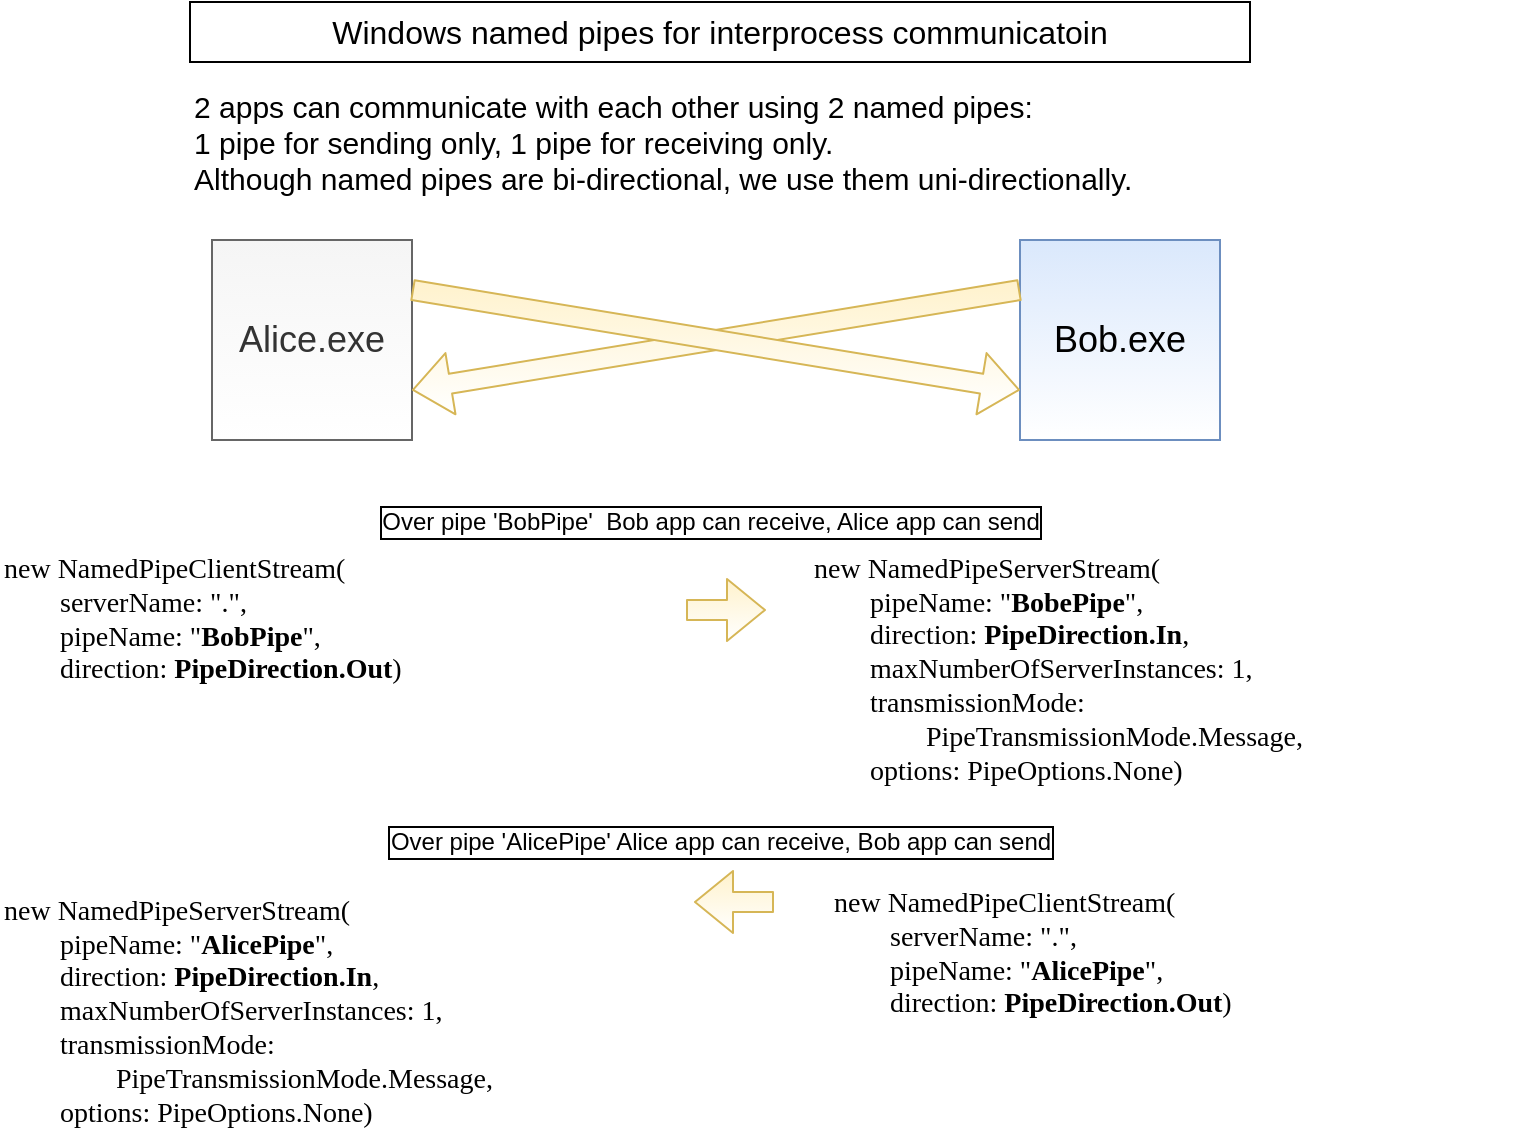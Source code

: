 <mxfile version="17.4.2" type="device"><diagram id="eFWmalR6mQY8swUVS1Lr" name="Page-1"><mxGraphModel dx="918" dy="821" grid="1" gridSize="10" guides="1" tooltips="1" connect="1" arrows="1" fold="1" page="1" pageScale="1" pageWidth="800" pageHeight="650" background="none" math="0" shadow="0"><root><mxCell id="0"/><mxCell id="1" parent="0"/><mxCell id="bO1E8oIr9eQUrS9AHhgo-1" value="Alice.exe" style="whiteSpace=wrap;html=1;aspect=fixed;fillColor=#f5f5f5;fontColor=#333333;strokeColor=#666666;gradientColor=#ffffff;fontSize=18;" parent="1" vertex="1"><mxGeometry x="121" y="159" width="100" height="100" as="geometry"/></mxCell><mxCell id="bO1E8oIr9eQUrS9AHhgo-2" value="Bob.exe" style="whiteSpace=wrap;html=1;aspect=fixed;fillColor=#dae8fc;strokeColor=#6c8ebf;gradientColor=#ffffff;shadow=0;fontSize=18;" parent="1" vertex="1"><mxGeometry x="525" y="159" width="100" height="100" as="geometry"/></mxCell><mxCell id="bO1E8oIr9eQUrS9AHhgo-3" value="" style="shape=flexArrow;endArrow=classic;html=1;rounded=1;strokeColor=#d6b656;shadow=0;fillColor=#fff2cc;gradientColor=#ffffff;entryX=1;entryY=0.75;entryDx=0;entryDy=0;exitX=0;exitY=0.25;exitDx=0;exitDy=0;" parent="1" source="bO1E8oIr9eQUrS9AHhgo-2" target="bO1E8oIr9eQUrS9AHhgo-1" edge="1"><mxGeometry width="50" height="50" relative="1" as="geometry"><mxPoint x="351" y="169" as="sourcePoint"/><mxPoint x="221" y="224" as="targetPoint"/></mxGeometry></mxCell><mxCell id="bO1E8oIr9eQUrS9AHhgo-4" value="" style="shape=flexArrow;endArrow=classic;html=1;rounded=1;strokeColor=#d6b656;shadow=0;fillColor=#fff2cc;exitX=1;exitY=0.25;exitDx=0;exitDy=0;entryX=0;entryY=0.75;entryDx=0;entryDy=0;endSize=6;startSize=6;gradientColor=#ffffff;" parent="1" source="bO1E8oIr9eQUrS9AHhgo-1" target="bO1E8oIr9eQUrS9AHhgo-2" edge="1"><mxGeometry width="50" height="50" relative="1" as="geometry"><mxPoint x="231" y="234" as="sourcePoint"/><mxPoint x="361" y="179" as="targetPoint"/></mxGeometry></mxCell><mxCell id="bO1E8oIr9eQUrS9AHhgo-16" value="&lt;div style=&quot;font-size: 14px;&quot;&gt;new NamedPipeClientStream(&lt;/div&gt;&lt;div style=&quot;font-size: 14px;&quot;&gt;&lt;span style=&quot;white-space: pre; font-size: 14px;&quot;&gt;&#9;&lt;/span&gt;serverName: &quot;.&quot;,&lt;/div&gt;&lt;div style=&quot;font-size: 14px;&quot;&gt;&amp;nbsp; &amp;nbsp; &amp;nbsp; &amp;nbsp; pipeName: &quot;&lt;b style=&quot;font-size: 14px;&quot;&gt;BobPipe&lt;/b&gt;&quot;,&lt;/div&gt;&lt;div style=&quot;font-size: 14px;&quot;&gt;&amp;nbsp; &amp;nbsp; &amp;nbsp; &amp;nbsp; direction: &lt;b style=&quot;font-size: 14px;&quot;&gt;PipeDirection.Out&lt;/b&gt;)&lt;/div&gt;" style="text;html=1;align=left;verticalAlign=middle;resizable=0;points=[];autosize=1;strokeColor=none;fillColor=none;fontFamily=Consolas;fontSize=14;" parent="1" vertex="1"><mxGeometry x="15" y="314" width="300" height="70" as="geometry"/></mxCell><mxCell id="bO1E8oIr9eQUrS9AHhgo-19" value="new NamedPipeServerStream(&lt;br style=&quot;font-size: 14px;&quot;&gt;&amp;nbsp; &amp;nbsp; &lt;span style=&quot;white-space: pre; font-size: 14px;&quot;&gt;&#9;&lt;/span&gt;pipeName: &quot;&lt;b style=&quot;font-size: 14px;&quot;&gt;BobePipe&lt;/b&gt;&quot;,&lt;br style=&quot;font-size: 14px;&quot;&gt;&lt;span style=&quot;white-space: pre; font-size: 14px;&quot;&gt;&#9;&lt;/span&gt;direction: &lt;b style=&quot;font-size: 14px;&quot;&gt;PipeDirection.In&lt;/b&gt;,&lt;br style=&quot;font-size: 14px;&quot;&gt;&amp;nbsp; &amp;nbsp; &amp;nbsp; &amp;nbsp; maxNumberOfServerInstances: 1,&lt;br style=&quot;font-size: 14px;&quot;&gt;&amp;nbsp; &amp;nbsp; &amp;nbsp; &amp;nbsp; transmissionMode: &lt;br style=&quot;font-size: 14px;&quot;&gt;&lt;span style=&quot;white-space: pre; font-size: 14px;&quot;&gt;&#9;&lt;/span&gt;&lt;span style=&quot;white-space: pre; font-size: 14px;&quot;&gt;&#9;&lt;/span&gt;PipeTransmissionMode.Message,&lt;br style=&quot;font-size: 14px;&quot;&gt;&amp;nbsp; &amp;nbsp; &amp;nbsp; &amp;nbsp; options: PipeOptions.None)" style="text;html=1;align=left;verticalAlign=middle;resizable=0;points=[];autosize=1;strokeColor=none;fillColor=none;fontFamily=Consolas;fontSize=14;" parent="1" vertex="1"><mxGeometry x="420" y="314" width="360" height="120" as="geometry"/></mxCell><mxCell id="bO1E8oIr9eQUrS9AHhgo-24" value="" style="shape=flexArrow;endArrow=classic;html=1;rounded=1;strokeColor=#d6b656;shadow=0;fillColor=#fff2cc;exitX=1;exitY=0.25;exitDx=0;exitDy=0;endSize=6;startSize=6;gradientColor=#ffffff;" parent="1" edge="1"><mxGeometry width="50" height="50" relative="1" as="geometry"><mxPoint x="358" y="344" as="sourcePoint"/><mxPoint x="398" y="344" as="targetPoint"/></mxGeometry></mxCell><mxCell id="bO1E8oIr9eQUrS9AHhgo-26" value="&lt;div style=&quot;font-size: 14px;&quot;&gt;new NamedPipeClientStream(&lt;/div&gt;&lt;div style=&quot;font-size: 14px;&quot;&gt;&lt;span style=&quot;white-space: pre; font-size: 14px;&quot;&gt;&#9;&lt;/span&gt;serverName: &quot;.&quot;,&lt;/div&gt;&lt;div style=&quot;font-size: 14px;&quot;&gt;&amp;nbsp; &amp;nbsp; &amp;nbsp; &amp;nbsp; pipeName: &quot;&lt;b style=&quot;font-size: 14px;&quot;&gt;AlicePipe&lt;/b&gt;&quot;,&lt;/div&gt;&lt;div style=&quot;font-size: 14px;&quot;&gt;&amp;nbsp; &amp;nbsp; &amp;nbsp; &amp;nbsp; direction: &lt;b style=&quot;font-size: 14px;&quot;&gt;PipeDirection.Out&lt;/b&gt;)&lt;/div&gt;" style="text;html=1;align=left;verticalAlign=middle;resizable=0;points=[];autosize=1;strokeColor=none;fillColor=none;fontFamily=Consolas;fontSize=14;" parent="1" vertex="1"><mxGeometry x="430" y="481" width="300" height="70" as="geometry"/></mxCell><mxCell id="bO1E8oIr9eQUrS9AHhgo-27" value="" style="shape=flexArrow;endArrow=classic;html=1;rounded=1;strokeColor=#d6b656;shadow=0;fillColor=#fff2cc;exitX=1;exitY=0.25;exitDx=0;exitDy=0;endSize=6;startSize=6;gradientColor=#ffffff;" parent="1" edge="1"><mxGeometry width="50" height="50" relative="1" as="geometry"><mxPoint x="402" y="490.0" as="sourcePoint"/><mxPoint x="362" y="490.0" as="targetPoint"/></mxGeometry></mxCell><mxCell id="bO1E8oIr9eQUrS9AHhgo-30" value="new NamedPipeServerStream(&lt;br style=&quot;font-size: 14px;&quot;&gt;&amp;nbsp; &amp;nbsp; &lt;span style=&quot;white-space: pre; font-size: 14px;&quot;&gt;&#9;&lt;/span&gt;pipeName: &quot;&lt;b style=&quot;font-size: 14px;&quot;&gt;AlicePipe&lt;/b&gt;&quot;,&lt;br style=&quot;font-size: 14px;&quot;&gt;&lt;span style=&quot;white-space: pre; font-size: 14px;&quot;&gt;&#9;&lt;/span&gt;direction: &lt;b style=&quot;font-size: 14px;&quot;&gt;PipeDirection.In&lt;/b&gt;,&lt;br style=&quot;font-size: 14px;&quot;&gt;&amp;nbsp; &amp;nbsp; &amp;nbsp; &amp;nbsp; maxNumberOfServerInstances: 1,&lt;br style=&quot;font-size: 14px;&quot;&gt;&amp;nbsp; &amp;nbsp; &amp;nbsp; &amp;nbsp; transmissionMode: &lt;br style=&quot;font-size: 14px;&quot;&gt;&lt;span style=&quot;white-space: pre; font-size: 14px;&quot;&gt;&#9;&lt;/span&gt;&lt;span style=&quot;white-space: pre; font-size: 14px;&quot;&gt;&#9;&lt;/span&gt;PipeTransmissionMode.Message,&lt;br style=&quot;font-size: 14px;&quot;&gt;&amp;nbsp; &amp;nbsp; &amp;nbsp; &amp;nbsp; options: PipeOptions.None)" style="text;html=1;align=left;verticalAlign=middle;resizable=0;points=[];autosize=1;strokeColor=none;fillColor=none;fontFamily=Consolas;fontSize=14;" parent="1" vertex="1"><mxGeometry x="15" y="485" width="360" height="120" as="geometry"/></mxCell><mxCell id="bO1E8oIr9eQUrS9AHhgo-31" value="2 apps can communicate with each other using 2 named pipes: &lt;br style=&quot;font-size: 15px;&quot;&gt;1 pipe for sending only, 1 pipe for receiving only.&lt;br style=&quot;font-size: 15px;&quot;&gt;Although named pipes are bi-directional, we use them uni-directionally." style="text;html=1;align=left;verticalAlign=middle;resizable=0;points=[];autosize=1;strokeColor=none;fillColor=none;fontSize=15;" parent="1" vertex="1"><mxGeometry x="110" y="80" width="480" height="60" as="geometry"/></mxCell><mxCell id="bO1E8oIr9eQUrS9AHhgo-32" value="Over pipe 'AlicePipe' Alice app can receive, Bob app can send" style="text;html=1;align=center;verticalAlign=middle;resizable=0;points=[];autosize=1;strokeColor=none;fillColor=none;fontSize=12;labelBorderColor=default;" parent="1" vertex="1"><mxGeometry x="200" y="450" width="350" height="20" as="geometry"/></mxCell><mxCell id="bO1E8oIr9eQUrS9AHhgo-33" value="Over pipe 'BobPipe'&amp;nbsp; Bob app can receive, Alice app can send" style="text;html=1;align=center;verticalAlign=middle;resizable=0;points=[];autosize=1;strokeColor=none;fillColor=none;fontSize=12;labelBackgroundColor=none;labelBorderColor=default;" parent="1" vertex="1"><mxGeometry x="200" y="290" width="340" height="20" as="geometry"/></mxCell><mxCell id="bO1E8oIr9eQUrS9AHhgo-39" value="&lt;span style=&quot;font-size: 16px&quot;&gt;Windows named pipes&amp;nbsp;&lt;/span&gt;&lt;span style=&quot;font-size: 16px&quot;&gt;for&amp;nbsp;&lt;/span&gt;&lt;span style=&quot;font-size: 16px&quot;&gt;interprocess communicatoin&lt;/span&gt;" style="rounded=0;whiteSpace=wrap;html=1;fontSize=16;" parent="1" vertex="1"><mxGeometry x="110" y="40" width="530" height="30" as="geometry"/></mxCell></root></mxGraphModel></diagram></mxfile>